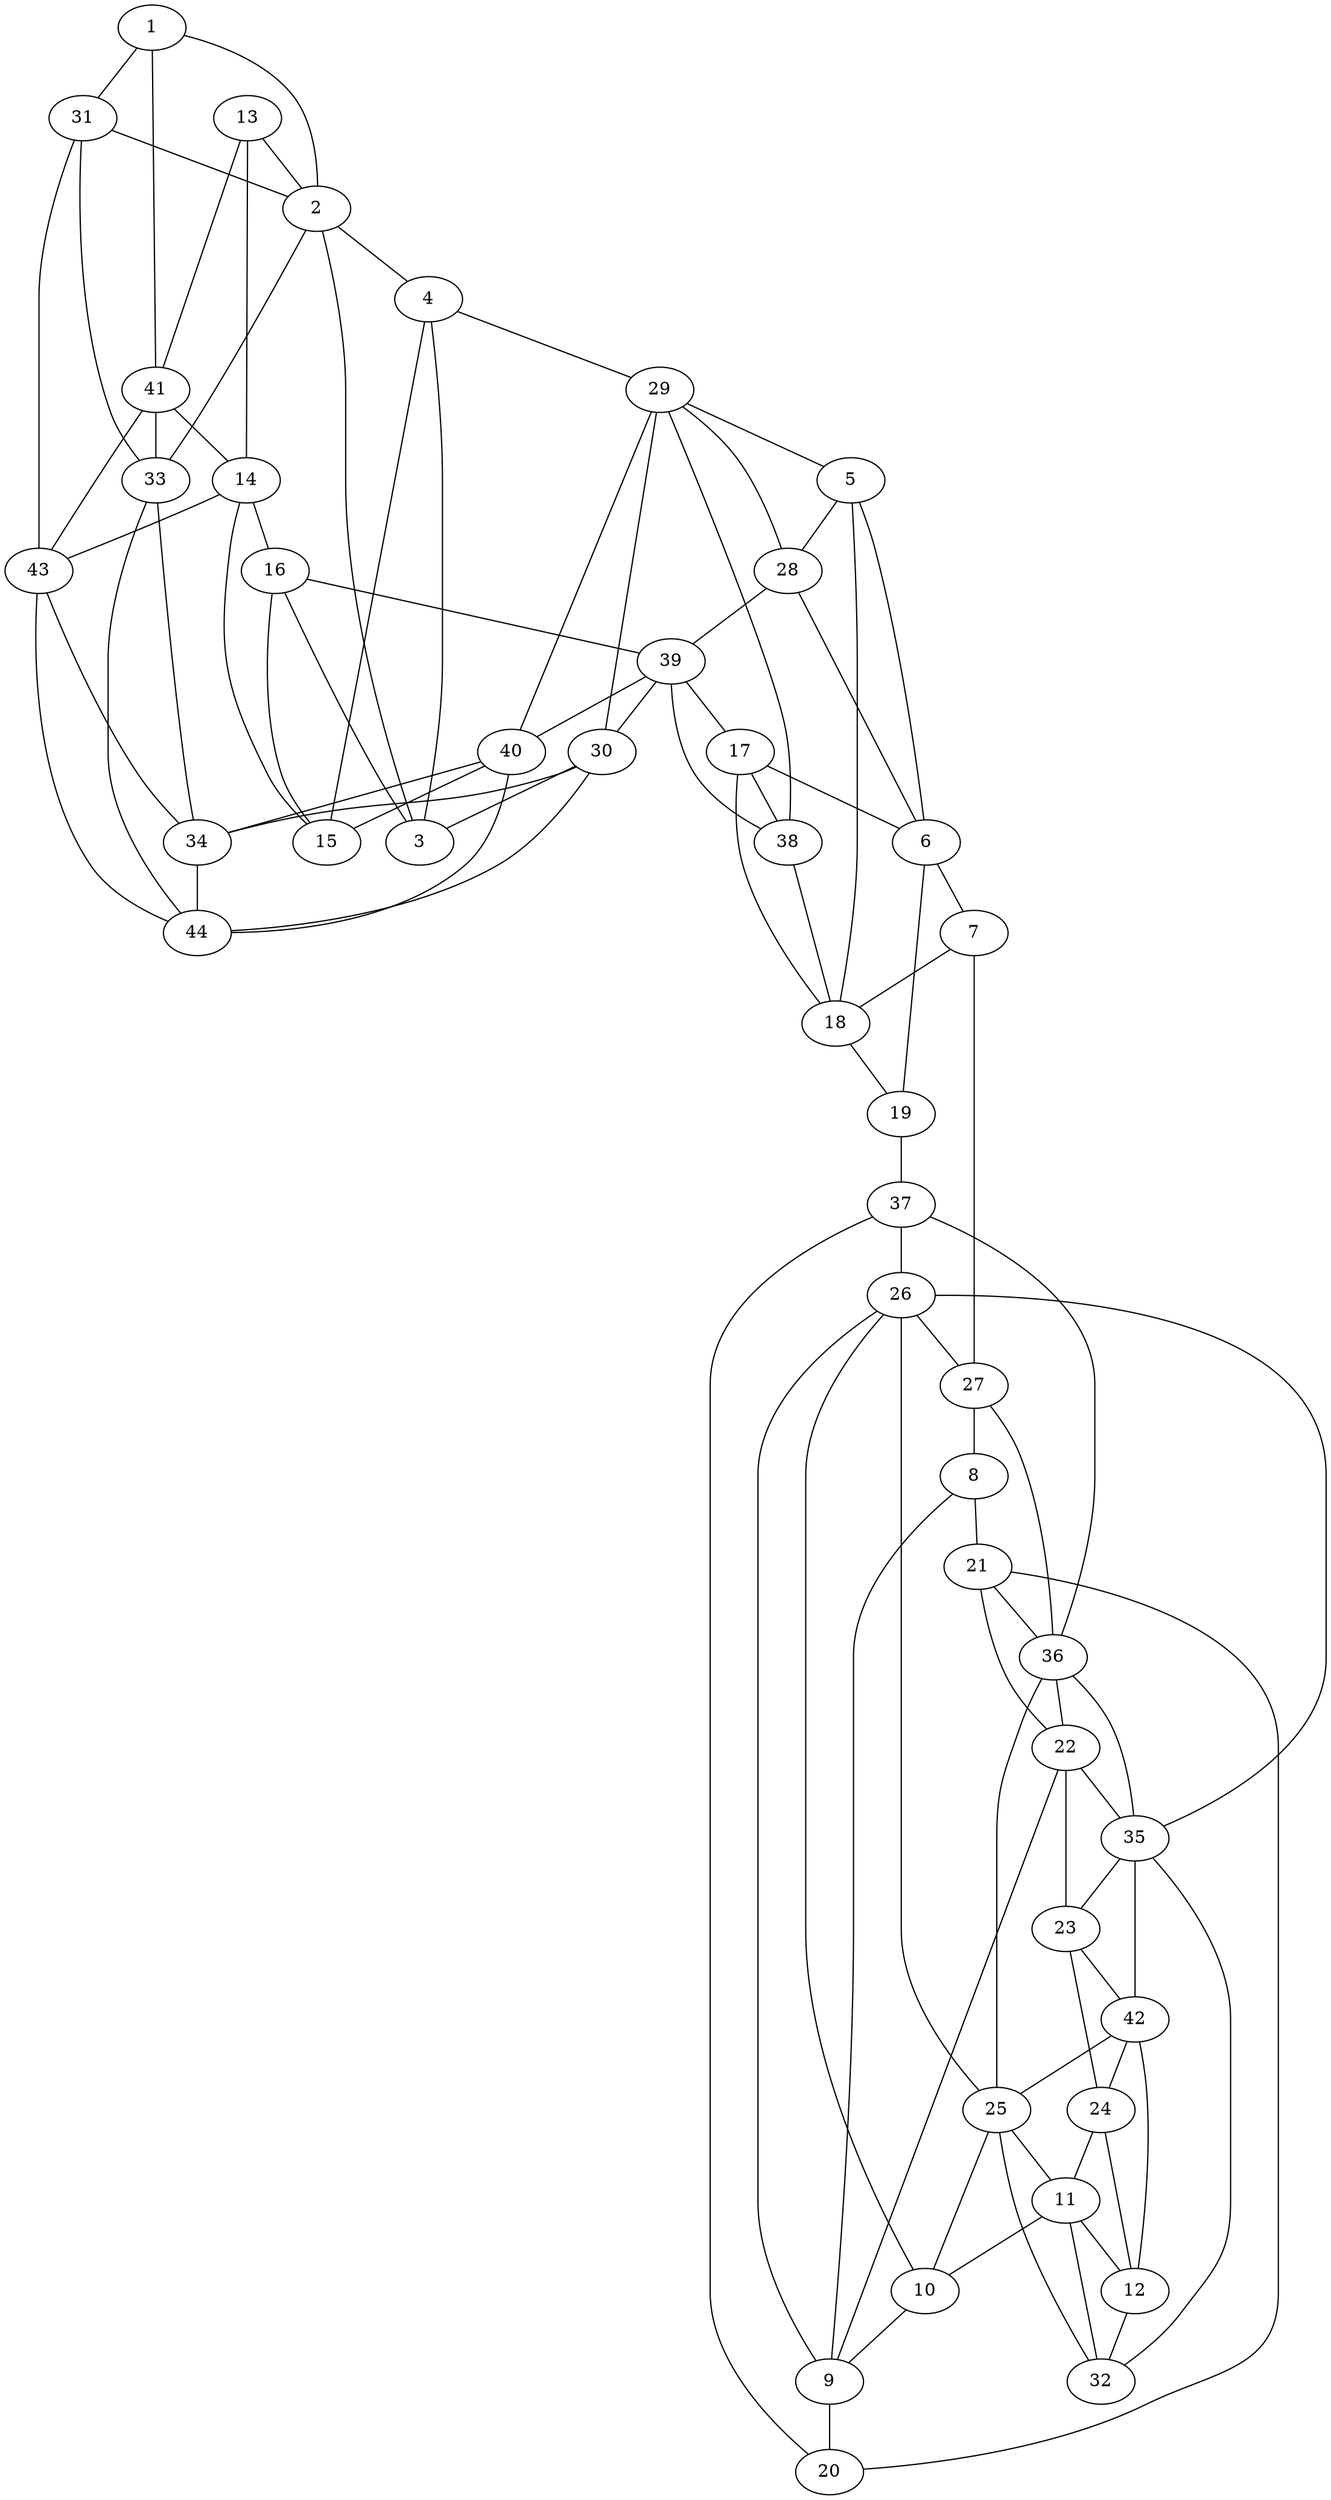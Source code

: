 graph pdb1ktn {
	1	 [aaLength=13,
		sequence=MTDLKASSLRALK,
		type=0];
	2	 [aaLength=12,
		sequence=TDEKVIALCHQA,
		type=0];
	1 -- 2	 [distance0="26.19328",
		frequency=1,
		type0=1];
	31	 [aaLength=4,
		sequence=MDLT,
		type=1];
	1 -- 31	 [distance0="35.08989",
		frequency=1,
		type0=2];
	41	 [aaLength=4,
		sequence=MDLT,
		type=1];
	1 -- 41	 [distance0="35.08989",
		frequency=1,
		type0=3];
	3	 [aaLength=3,
		sequence=YPR,
		type=0];
	2 -- 3	 [distance0="27.26557",
		frequency=1,
		type0=2];
	4	 [aaLength=12,
		sequence=FIPIARKTLKEQ,
		type=0];
	2 -- 4	 [distance0="28.51119",
		frequency=1,
		type0=3];
	33	 [aaLength=2,
		sequence=KT,
		type=1];
	2 -- 33	 [distance0="0.0",
		frequency=1,
		type0=5];
	4 -- 3	 [distance0="11.57934",
		frequency=1,
		type0=1];
	15	 [aaLength=3,
		sequence=YPR,
		type=0];
	4 -- 15	 [distance0="19.02877",
		frequency=1,
		type0=2];
	29	 [aaLength=6,
		sequence=RIATVT,
		type=1];
	4 -- 29	 [distance0="5.0",
		frequency=1,
		type0=4];
	5	 [aaLength=16,
		sequence=DIDIALAETRAAIAYG,
		type=0];
	6	 [aaLength=7,
		sequence=PYRALMA,
		type=0];
	5 -- 6	 [distance0="26.74932",
		frequency=1,
		type0=2];
	18	 [aaLength=7,
		sequence=PYRALMA,
		type=0];
	5 -- 18	 [distance0="28.37047",
		frequency=1,
		type0=3];
	28	 [aaLength=5,
		sequence=EVDVV,
		type=1];
	5 -- 28	 [distance0="2.0",
		frequency=1,
		type0=4];
	7	 [aaLength=18,
		sequence=EQVGFDLVKACKEACAAA,
		type=0];
	6 -- 7	 [distance0="18.15381",
		distance1="2.0",
		frequency=2,
		type0=1,
		type1=4];
	7 -- 18	 [distance0="17.69253",
		frequency=1,
		type0=2];
	27	 [aaLength=5,
		sequence=LLKVI,
		type=1];
	7 -- 27	 [distance0="2.0",
		frequency=1,
		type0=4];
	8	 [aaLength=6,
		sequence=ETGELK,
		type=0];
	9	 [aaLength=15,
		sequence=DEALIRKASEISIKA,
		type=0];
	8 -- 9	 [distance0="13.05911",
		distance1="0.0",
		frequency=2,
		type0=2,
		type1=5];
	21	 [aaLength=15,
		sequence=DEALIRKASEISIKA,
		type=0];
	8 -- 21	 [distance0="24.22287",
		frequency=1,
		type0=3];
	20	 [aaLength=6,
		sequence=ETGELK,
		type=0];
	9 -- 20	 [distance0="6.897645",
		frequency=1,
		type0=1];
	26	 [aaLength=3,
		sequence=FIK,
		type=1];
	9 -- 26	 [distance0="3.0",
		frequency=1,
		type0=4];
	10	 [aaLength=16,
		sequence=TPESARIMMEVIRDMG,
		type=0];
	10 -- 9	 [distance0="32.25967",
		frequency=1,
		type0=2];
	25	 [aaLength=3,
		sequence=GFK,
		type=1];
	10 -- 25	 [distance0="5.0",
		frequency=1,
		type0=4];
	11	 [aaLength=17,
		sequence=TAEDAQKYLAIADELFG,
		type=0];
	12	 [aaLength=10,
		sequence=SLLASLLKAL,
		type=0];
	11 -- 12	 [distance0="32.39426",
		frequency=1,
		type0=1];
	11 -- 10	 [distance0="32.72666",
		frequency=1,
		type0=2];
	32	 [aaLength=3,
		sequence=FGA,
		type=1];
	11 -- 32	 [distance0="10.0",
		frequency=1,
		type0=4];
	12 -- 32	 [distance0="36.06294",
		frequency=1,
		type0=2];
	42	 [aaLength=3,
		sequence=FGA,
		type=1];
	12 -- 42	 [distance0="36.06294",
		frequency=1,
		type0=3];
	13	 [aaLength=12,
		sequence=TDLKASSLRALK,
		type=0];
	13 -- 2	 [distance0="46.88211",
		frequency=1,
		type0=2];
	14	 [aaLength=12,
		sequence=TDEKVIALCHQA,
		type=0];
	13 -- 14	 [distance0="25.71808",
		frequency=1,
		type0=1];
	13 -- 41	 [distance0="1.0",
		frequency=1,
		type0=4];
	16	 [aaLength=12,
		sequence=FIPIARKTLKEQ,
		type=0];
	14 -- 16	 [distance0="28.61597",
		frequency=1,
		type0=3];
	14 -- 15	 [distance0="27.63001",
		frequency=1,
		type0=2];
	43	 [aaLength=2,
		sequence=KT,
		type=1];
	14 -- 43	 [distance0="0.0",
		frequency=1,
		type0=5];
	16 -- 3	 [distance0="19.06488",
		frequency=1,
		type0=2];
	16 -- 15	 [distance0="11.15148",
		frequency=1,
		type0=1];
	39	 [aaLength=6,
		sequence=RIATVT,
		type=1];
	16 -- 39	 [distance0="5.0",
		frequency=1,
		type0=4];
	17	 [aaLength=16,
		sequence=DIDIALAETRAAIAYG,
		type=0];
	17 -- 6	 [distance0="30.20415",
		frequency=1,
		type0=3];
	17 -- 18	 [distance0="25.52429",
		frequency=1,
		type0=2];
	38	 [aaLength=5,
		sequence=EVDVV,
		type=1];
	17 -- 38	 [distance0="2.0",
		frequency=1,
		type0=4];
	19	 [aaLength=18,
		sequence=EQVGFDLVKACKEACAAA,
		type=0];
	18 -- 19	 [distance0="16.7126",
		distance1="2.0",
		frequency=2,
		type0=1,
		type1=4];
	19 -- 6	 [distance0="27.13846",
		frequency=1,
		type0=3];
	37	 [aaLength=5,
		sequence=LLKVI,
		type=1];
	19 -- 37	 [distance0="2.0",
		frequency=1,
		type0=4];
	21 -- 20	 [distance0="13.70907",
		frequency=1,
		type0=2];
	36	 [aaLength=3,
		sequence=FIK,
		type=1];
	21 -- 36	 [distance0="3.0",
		frequency=1,
		type0=4];
	22	 [aaLength=16,
		sequence=TPESARIMMEVIRDMG,
		type=0];
	22 -- 9	 [distance0="32.78498",
		frequency=1,
		type0=3];
	22 -- 21	 [distance0="32.18007",
		frequency=1,
		type0=2];
	35	 [aaLength=3,
		sequence=GFK,
		type=1];
	22 -- 35	 [distance0="5.0",
		frequency=1,
		type0=4];
	23	 [aaLength=17,
		sequence=TAEDAQKYLAIADELFG,
		type=0];
	23 -- 22	 [distance0="32.85552",
		frequency=1,
		type0=1];
	23 -- 42	 [distance0="10.0",
		frequency=1,
		type0=4];
	24	 [aaLength=10,
		sequence=SLLASLLKAL,
		type=0];
	24 -- 12	 [distance0="43.21093",
		frequency=1,
		type0=2];
	24 -- 11	 [distance0="50.24139",
		frequency=1,
		type0=3];
	24 -- 23	 [distance0="33.90602",
		frequency=1,
		type0=1];
	25 -- 11	 [distance0="6.0",
		frequency=1,
		type0=4];
	25 -- 26	 [distance0="34.0",
		frequency=1,
		type0=2];
	25 -- 36	 [distance0="34.0",
		frequency=1,
		type0=3];
	26 -- 10	 [distance0="10.0",
		frequency=1,
		type0=4];
	26 -- 27	 [distance0="30.0",
		frequency=1,
		type0=2];
	27 -- 8	 [distance0="1.0",
		frequency=1,
		type0=4];
	28 -- 6	 [distance0="1.0",
		frequency=1,
		type0=4];
	28 -- 29	 [distance0="31.0",
		frequency=1,
		type0=2];
	28 -- 39	 [distance0="31.0",
		frequency=1,
		type0=3];
	29 -- 5	 [distance0="7.0",
		frequency=1,
		type0=4];
	30	 [aaLength=4,
		sequence=AICI,
		type=1];
	29 -- 30	 [distance0="24.0",
		frequency=1,
		type0=2];
	40	 [aaLength=4,
		sequence=AICI,
		type=1];
	29 -- 40	 [distance0="24.0",
		frequency=1,
		type0=3];
	30 -- 3	 [distance0="0.0",
		frequency=1,
		type0=5];
	34	 [aaLength=2,
		sequence=GN,
		type=1];
	30 -- 34	 [distance0="4.0",
		frequency=1,
		type0=2];
	31 -- 2	 [distance0="6.0",
		frequency=1,
		type0=4];
	31 -- 33	 [distance0="22.0",
		frequency=1,
		type0=2];
	31 -- 43	 [distance0="22.0",
		frequency=1,
		type0=3];
	32 -- 25	 [distance0="36.0",
		frequency=1,
		type0=2];
	32 -- 35	 [distance0="36.0",
		frequency=1,
		type0=3];
	33 -- 34	 [distance0="4.0",
		distance1="2.0",
		frequency=2,
		type0=2,
		type1=4];
	44	 [aaLength=2,
		sequence=GN,
		type=1];
	33 -- 44	 [distance0="4.0",
		frequency=1,
		type0=3];
	34 -- 44	 [distance0="0.0",
		frequency=1,
		type0=1];
	35 -- 23	 [distance0="6.0",
		frequency=1,
		type0=4];
	35 -- 26	 [distance0="34.0",
		frequency=1,
		type0=2];
	35 -- 36	 [distance0="34.0",
		frequency=1,
		type0=3];
	36 -- 22	 [distance0="10.0",
		frequency=1,
		type0=4];
	36 -- 27	 [distance0="30.0",
		frequency=1,
		type0=2];
	36 -- 37	 [distance0="30.0",
		frequency=1,
		type0=3];
	37 -- 20	 [distance0="1.0",
		frequency=1,
		type0=4];
	37 -- 26	 [distance0="30.0",
		frequency=1,
		type0=2];
	38 -- 18	 [distance0="1.0",
		frequency=1,
		type0=4];
	38 -- 29	 [distance0="31.0",
		frequency=1,
		type0=2];
	38 -- 39	 [distance0="31.0",
		frequency=1,
		type0=3];
	39 -- 17	 [distance0="7.0",
		frequency=1,
		type0=4];
	39 -- 30	 [distance0="24.0",
		frequency=1,
		type0=2];
	39 -- 40	 [distance0="24.0",
		frequency=1,
		type0=3];
	40 -- 15	 [distance0="0.0",
		frequency=1,
		type0=5];
	40 -- 34	 [distance0="4.0",
		frequency=1,
		type0=2];
	40 -- 44	 [distance0="4.0",
		frequency=1,
		type0=3];
	41 -- 14	 [distance0="6.0",
		frequency=1,
		type0=4];
	41 -- 33	 [distance0="22.0",
		frequency=1,
		type0=2];
	41 -- 43	 [distance0="22.0",
		frequency=1,
		type0=3];
	42 -- 24	 [distance0="1.0",
		frequency=1,
		type0=4];
	42 -- 25	 [distance0="36.0",
		frequency=1,
		type0=2];
	42 -- 35	 [distance0="36.0",
		frequency=1,
		type0=3];
	43 -- 34	 [distance0="4.0",
		frequency=1,
		type0=2];
	43 -- 44	 [distance0="4.0",
		distance1="2.0",
		frequency=2,
		type0=3,
		type1=4];
	44 -- 30	 [distance0="4.0",
		frequency=1,
		type0=2];
}
